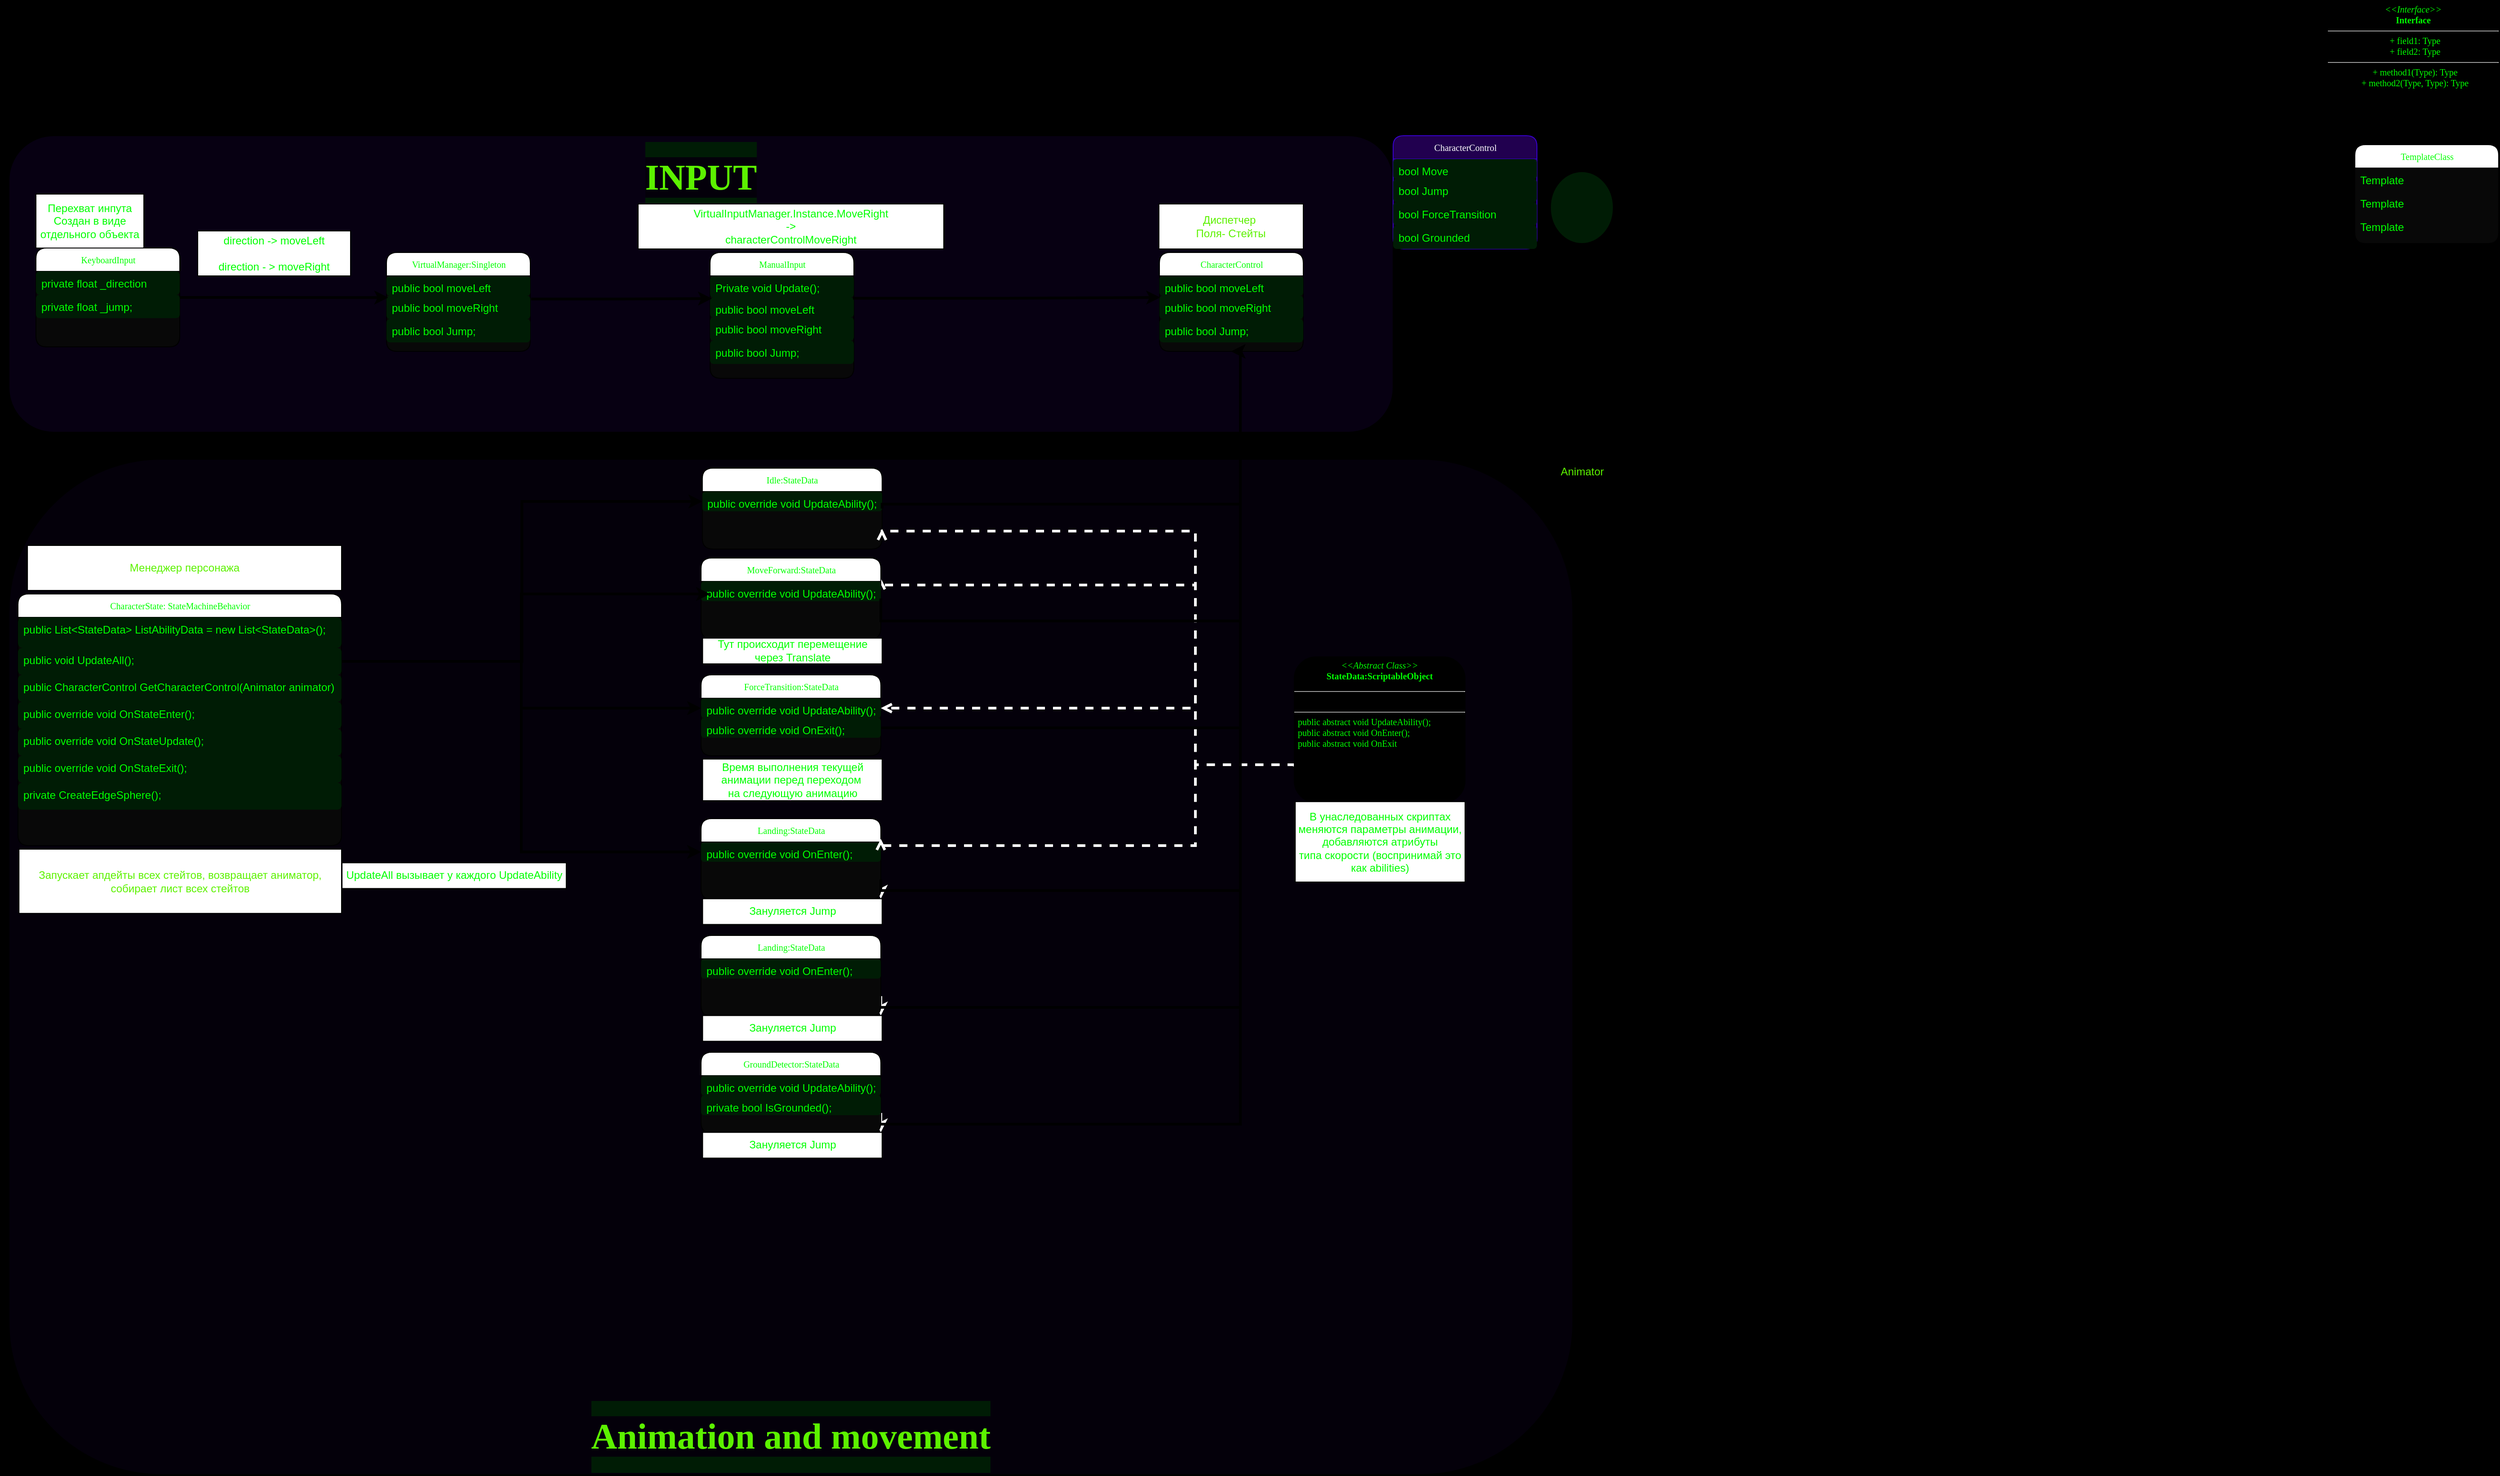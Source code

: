 <mxfile version="20.2.2" type="device"><diagram name="Page-1" id="c4acf3e9-155e-7222-9cf6-157b1a14988f"><mxGraphModel dx="3618" dy="2142" grid="1" gridSize="10" guides="1" tooltips="1" connect="1" arrows="1" fold="1" page="1" pageScale="1" pageWidth="850" pageHeight="1100" background="#000000" math="0" shadow="0"><root><mxCell id="0"/><mxCell id="1" parent="0"/><mxCell id="09_VdemQneTYAyA8ihGy-153" value="&lt;h4&gt;&lt;font color=&quot;#5cf200&quot; face=&quot;Lucida Console&quot; style=&quot;font-size: 40px; background-color: rgb(4, 0, 10);&quot;&gt;Animation and movement&lt;/font&gt;&lt;/h4&gt;" style="rounded=1;whiteSpace=wrap;html=1;labelBackgroundColor=#001C05;fontColor=#ffffff;fillColor=#04000A;shadow=0;sketch=0;strokeColor=default;fillStyle=auto;glass=0;backgroundOutline=0;align=center;verticalAlign=bottom;" vertex="1" parent="1"><mxGeometry x="-850" y="-490" width="1740" height="1130" as="geometry"/></mxCell><mxCell id="09_VdemQneTYAyA8ihGy-149" value="&lt;h4&gt;&lt;font color=&quot;#5cf200&quot; face=&quot;Lucida Console&quot; style=&quot;font-size: 40px; background-color: rgb(4, 0, 10);&quot;&gt;INPUT&lt;/font&gt;&lt;/h4&gt;" style="rounded=1;whiteSpace=wrap;html=1;labelBackgroundColor=#001C05;fontColor=#ffffff;fillColor=#070012;shadow=0;sketch=0;strokeColor=default;fillStyle=auto;glass=0;backgroundOutline=0;align=center;verticalAlign=top;" vertex="1" parent="1"><mxGeometry x="-850" y="-850" width="1540" height="330" as="geometry"/></mxCell><mxCell id="jEcRnDok3U6eL7B7LctR-2" value="TemplateClass" style="swimlane;html=1;fontStyle=0;childLayout=stackLayout;horizontal=1;startSize=26;horizontalStack=0;resizeParent=1;resizeLast=0;collapsible=1;marginBottom=0;swimlaneFillColor=#080808;rounded=1;shadow=0;comic=0;labelBackgroundColor=none;strokeWidth=1;fontFamily=Verdana;fontSize=10;align=center;fontColor=#00FF00;labelBorderColor=none;fillStyle=auto;" parent="1" vertex="1"><mxGeometry x="1760" y="-840" width="160" height="110" as="geometry"/></mxCell><mxCell id="jEcRnDok3U6eL7B7LctR-3" value="Template" style="text;html=1;strokeColor=none;fillColor=none;align=left;verticalAlign=top;spacingLeft=4;spacingRight=4;whiteSpace=wrap;overflow=hidden;rotatable=0;points=[[0,0.5],[1,0.5]];portConstraint=eastwest;fontColor=#00FF00;rounded=1;" parent="jEcRnDok3U6eL7B7LctR-2" vertex="1"><mxGeometry y="26" width="160" height="26" as="geometry"/></mxCell><mxCell id="jEcRnDok3U6eL7B7LctR-4" value="Template" style="text;html=1;strokeColor=none;fillColor=none;align=left;verticalAlign=top;spacingLeft=4;spacingRight=4;whiteSpace=wrap;overflow=hidden;rotatable=0;points=[[0,0.5],[1,0.5]];portConstraint=eastwest;fontColor=#00FF00;rounded=1;" parent="jEcRnDok3U6eL7B7LctR-2" vertex="1"><mxGeometry y="52" width="160" height="26" as="geometry"/></mxCell><mxCell id="jEcRnDok3U6eL7B7LctR-5" value="Template" style="text;html=1;strokeColor=none;fillColor=none;align=left;verticalAlign=top;spacingLeft=4;spacingRight=4;whiteSpace=wrap;overflow=hidden;rotatable=0;points=[[0,0.5],[1,0.5]];portConstraint=eastwest;fontColor=#00FF00;rounded=1;" parent="jEcRnDok3U6eL7B7LctR-2" vertex="1"><mxGeometry y="78" width="160" height="26" as="geometry"/></mxCell><mxCell id="jEcRnDok3U6eL7B7LctR-6" value="VirtualManager:Singleton" style="swimlane;html=1;fontStyle=0;childLayout=stackLayout;horizontal=1;startSize=26;horizontalStack=0;resizeParent=1;resizeLast=0;collapsible=1;marginBottom=0;swimlaneFillColor=#080808;rounded=1;shadow=0;comic=0;labelBackgroundColor=none;strokeWidth=1;fontFamily=Verdana;fontSize=10;align=center;fontColor=#00FF00;labelBorderColor=none;fillStyle=auto;sketch=0;" parent="1" vertex="1"><mxGeometry x="-430" y="-720" width="160" height="110" as="geometry"/></mxCell><mxCell id="jEcRnDok3U6eL7B7LctR-8" value="public bool moveLeft" style="text;html=1;strokeColor=none;fillColor=#001C05;align=left;verticalAlign=top;spacingLeft=4;spacingRight=4;whiteSpace=wrap;overflow=hidden;rotatable=0;points=[[0,0.5],[1,0.5]];portConstraint=eastwest;fontColor=#00FF00;rounded=1;sketch=0;" parent="jEcRnDok3U6eL7B7LctR-6" vertex="1"><mxGeometry y="26" width="160" height="22" as="geometry"/></mxCell><mxCell id="jEcRnDok3U6eL7B7LctR-9" value="public bool moveRight" style="text;html=1;strokeColor=none;fillColor=#001C05;align=left;verticalAlign=top;spacingLeft=4;spacingRight=4;whiteSpace=wrap;overflow=hidden;rotatable=0;points=[[0,0.5],[1,0.5]];portConstraint=eastwest;fontColor=#00FF00;rounded=1;sketch=0;" parent="jEcRnDok3U6eL7B7LctR-6" vertex="1"><mxGeometry y="48" width="160" height="26" as="geometry"/></mxCell><mxCell id="09_VdemQneTYAyA8ihGy-107" value="public bool Jump;" style="text;html=1;strokeColor=none;fillColor=#001C05;align=left;verticalAlign=top;spacingLeft=4;spacingRight=4;whiteSpace=wrap;overflow=hidden;rotatable=0;points=[[0,0.5],[1,0.5]];portConstraint=eastwest;fontColor=#00FF00;rounded=1;sketch=0;" vertex="1" parent="jEcRnDok3U6eL7B7LctR-6"><mxGeometry y="74" width="160" height="26" as="geometry"/></mxCell><mxCell id="09_VdemQneTYAyA8ihGy-1" value="&lt;p style=&quot;margin:0px;margin-top:4px;text-align:center;&quot;&gt;&lt;i&gt;&amp;lt;&amp;lt;Interface&amp;gt;&amp;gt;&lt;/i&gt;&lt;br/&gt;&lt;b&gt;Interface&lt;/b&gt;&lt;/p&gt;&lt;hr size=&quot;1&quot;/&gt;&lt;p style=&quot;margin:0px;margin-left:4px;&quot;&gt;+ field1: Type&lt;br/&gt;+ field2: Type&lt;/p&gt;&lt;hr size=&quot;1&quot;/&gt;&lt;p style=&quot;margin:0px;margin-left:4px;&quot;&gt;+ method1(Type): Type&lt;br/&gt;+ method2(Type, Type): Type&lt;/p&gt;" style="verticalAlign=middle;align=center;overflow=fill;fontSize=10;fontFamily=Verdana;html=1;rounded=1;shadow=0;comic=0;labelBackgroundColor=none;strokeWidth=1;fillColor=#000000;strokeColor=default;fontColor=#00FF00;fontStyle=0;startSize=26;swimlaneFillColor=#080808;labelBorderColor=none;fillStyle=auto;" vertex="1" parent="1"><mxGeometry x="1730" y="-1000" width="190" height="140" as="geometry"/></mxCell><mxCell id="09_VdemQneTYAyA8ihGy-3" value="" style="group;sketch=0;" vertex="1" connectable="0" parent="1"><mxGeometry x="-820" y="-785" width="160" height="170" as="geometry"/></mxCell><mxCell id="17acba5748e5396b-20" value="KeyboardInput" style="swimlane;html=1;fontStyle=0;childLayout=stackLayout;horizontal=1;startSize=26;horizontalStack=0;resizeParent=1;resizeLast=0;collapsible=1;marginBottom=0;swimlaneFillColor=#080808;rounded=1;shadow=0;comic=0;labelBackgroundColor=none;strokeWidth=1;fontFamily=Verdana;fontSize=10;align=center;fontColor=#00FF00;labelBorderColor=none;fillStyle=auto;sketch=0;" parent="09_VdemQneTYAyA8ihGy-3" vertex="1"><mxGeometry y="60" width="160" height="110" as="geometry"/></mxCell><mxCell id="17acba5748e5396b-21" value="private float _direction" style="text;html=1;strokeColor=none;fillColor=#001C05;align=left;verticalAlign=top;spacingLeft=4;spacingRight=4;whiteSpace=wrap;overflow=hidden;rotatable=0;points=[[0,0.5],[1,0.5]];portConstraint=eastwest;fontColor=#00FF00;rounded=1;sketch=0;" parent="17acba5748e5396b-20" vertex="1"><mxGeometry y="26" width="160" height="26" as="geometry"/></mxCell><mxCell id="09_VdemQneTYAyA8ihGy-106" value="private float _jump;" style="text;html=1;strokeColor=none;fillColor=#001C05;align=left;verticalAlign=top;spacingLeft=4;spacingRight=4;whiteSpace=wrap;overflow=hidden;rotatable=0;points=[[0,0.5],[1,0.5]];portConstraint=eastwest;fontColor=#00FF00;rounded=1;sketch=0;" vertex="1" parent="17acba5748e5396b-20"><mxGeometry y="52" width="160" height="26" as="geometry"/></mxCell><mxCell id="09_VdemQneTYAyA8ihGy-2" value="&lt;font color=&quot;#00ff00&quot;&gt;Перехват инпута&lt;br&gt;Создан в виде отдельного объекта&lt;br&gt;&lt;/font&gt;" style="rounded=0;whiteSpace=wrap;html=1;sketch=0;" vertex="1" parent="09_VdemQneTYAyA8ihGy-3"><mxGeometry width="120" height="60" as="geometry"/></mxCell><mxCell id="09_VdemQneTYAyA8ihGy-9" value="" style="group;sketch=0;" vertex="1" connectable="0" parent="1"><mxGeometry x="-650" y="-760" width="180" height="70" as="geometry"/></mxCell><mxCell id="09_VdemQneTYAyA8ihGy-11" value="&lt;span style=&quot;color: rgb(0, 255, 0);&quot;&gt;direction -&amp;gt; moveLeft&lt;/span&gt;&lt;br style=&quot;color: rgb(0, 255, 0);&quot;&gt;&lt;br style=&quot;color: rgb(0, 255, 0);&quot;&gt;&lt;span style=&quot;color: rgb(0, 255, 0);&quot;&gt;direction - &amp;gt; moveRight&lt;/span&gt;&lt;font color=&quot;#00ff00&quot;&gt;&lt;br&gt;&lt;/font&gt;" style="rounded=0;whiteSpace=wrap;html=1;sketch=0;" vertex="1" parent="09_VdemQneTYAyA8ihGy-9"><mxGeometry x="10" y="16" width="170" height="50" as="geometry"/></mxCell><mxCell id="09_VdemQneTYAyA8ihGy-16" value="" style="group;sketch=0;" vertex="1" connectable="0" parent="1"><mxGeometry x="-170" y="-790" width="360" height="210" as="geometry"/></mxCell><mxCell id="09_VdemQneTYAyA8ihGy-4" value="ManualInput" style="swimlane;html=1;fontStyle=0;childLayout=stackLayout;horizontal=1;startSize=26;horizontalStack=0;resizeParent=1;resizeLast=0;collapsible=1;marginBottom=0;swimlaneFillColor=#080808;rounded=1;shadow=0;comic=0;labelBackgroundColor=none;strokeWidth=1;fontFamily=Verdana;fontSize=10;align=center;fontColor=#00FF00;labelBorderColor=none;fillStyle=auto;sketch=0;" vertex="1" parent="09_VdemQneTYAyA8ihGy-16"><mxGeometry x="100" y="70" width="160" height="140" as="geometry"/></mxCell><mxCell id="09_VdemQneTYAyA8ihGy-5" value="Private void Update();" style="text;html=1;strokeColor=none;fillColor=#001C05;align=left;verticalAlign=top;spacingLeft=4;spacingRight=4;whiteSpace=wrap;overflow=hidden;rotatable=0;points=[[0,0.5],[1,0.5]];portConstraint=eastwest;fontColor=#00FF00;rounded=1;sketch=0;" vertex="1" parent="09_VdemQneTYAyA8ihGy-4"><mxGeometry y="26" width="160" height="24" as="geometry"/></mxCell><mxCell id="09_VdemQneTYAyA8ihGy-115" value="public bool moveLeft" style="text;html=1;strokeColor=none;fillColor=#001C05;align=left;verticalAlign=top;spacingLeft=4;spacingRight=4;whiteSpace=wrap;overflow=hidden;rotatable=0;points=[[0,0.5],[1,0.5]];portConstraint=eastwest;fontColor=#00FF00;rounded=1;sketch=0;" vertex="1" parent="09_VdemQneTYAyA8ihGy-4"><mxGeometry y="50" width="160" height="22" as="geometry"/></mxCell><mxCell id="09_VdemQneTYAyA8ihGy-116" value="public bool moveRight" style="text;html=1;strokeColor=none;fillColor=#001C05;align=left;verticalAlign=top;spacingLeft=4;spacingRight=4;whiteSpace=wrap;overflow=hidden;rotatable=0;points=[[0,0.5],[1,0.5]];portConstraint=eastwest;fontColor=#00FF00;rounded=1;sketch=0;" vertex="1" parent="09_VdemQneTYAyA8ihGy-4"><mxGeometry y="72" width="160" height="26" as="geometry"/></mxCell><mxCell id="09_VdemQneTYAyA8ihGy-117" value="public bool Jump;" style="text;html=1;strokeColor=none;fillColor=#001C05;align=left;verticalAlign=top;spacingLeft=4;spacingRight=4;whiteSpace=wrap;overflow=hidden;rotatable=0;points=[[0,0.5],[1,0.5]];portConstraint=eastwest;fontColor=#00FF00;rounded=1;sketch=0;" vertex="1" parent="09_VdemQneTYAyA8ihGy-4"><mxGeometry y="98" width="160" height="26" as="geometry"/></mxCell><mxCell id="09_VdemQneTYAyA8ihGy-13" value="" style="group;sketch=0;" vertex="1" connectable="0" parent="09_VdemQneTYAyA8ihGy-16"><mxGeometry width="360" height="70" as="geometry"/></mxCell><mxCell id="09_VdemQneTYAyA8ihGy-15" value="&lt;font color=&quot;#00ff00&quot;&gt;VirtualInputManager.Instance.MoveRight &lt;br&gt;-&amp;gt;&lt;br&gt;characterControlMoveRight&lt;br&gt;&lt;/font&gt;" style="rounded=0;whiteSpace=wrap;html=1;sketch=0;" vertex="1" parent="09_VdemQneTYAyA8ihGy-13"><mxGeometry x="20" y="16" width="340" height="50" as="geometry"/></mxCell><mxCell id="09_VdemQneTYAyA8ihGy-40" value="" style="group" vertex="1" connectable="0" parent="1"><mxGeometry x="-850" y="-410" width="730" height="450" as="geometry"/></mxCell><mxCell id="09_VdemQneTYAyA8ihGy-102" value="" style="group" vertex="1" connectable="0" parent="09_VdemQneTYAyA8ihGy-40"><mxGeometry x="-10" width="380" height="450" as="geometry"/></mxCell><mxCell id="09_VdemQneTYAyA8ihGy-38" value="" style="group" vertex="1" connectable="0" parent="09_VdemQneTYAyA8ihGy-102"><mxGeometry x="10" width="370" height="70" as="geometry"/></mxCell><mxCell id="09_VdemQneTYAyA8ihGy-39" value="&lt;font color=&quot;#5cf200&quot;&gt;Менеджер персонажа&lt;/font&gt;" style="rounded=0;whiteSpace=wrap;html=1;" vertex="1" parent="09_VdemQneTYAyA8ihGy-38"><mxGeometry x="20.556" y="16" width="349.444" height="50" as="geometry"/></mxCell><mxCell id="09_VdemQneTYAyA8ihGy-101" value="" style="group" vertex="1" connectable="0" parent="09_VdemQneTYAyA8ihGy-102"><mxGeometry y="70" width="380" height="380" as="geometry"/></mxCell><mxCell id="09_VdemQneTYAyA8ihGy-28" value="CharacterState: StateMachineBehavior" style="swimlane;html=1;fontStyle=0;childLayout=stackLayout;horizontal=1;startSize=26;horizontalStack=0;resizeParent=1;resizeLast=0;collapsible=1;marginBottom=0;swimlaneFillColor=#080808;rounded=1;shadow=0;comic=0;labelBackgroundColor=none;strokeWidth=1;fontFamily=Verdana;fontSize=10;align=center;fontColor=#00FF00;labelBorderColor=none;fillStyle=auto;" vertex="1" parent="09_VdemQneTYAyA8ihGy-101"><mxGeometry x="20" width="360" height="280" as="geometry"/></mxCell><mxCell id="09_VdemQneTYAyA8ihGy-29" value="public List&amp;lt;StateData&amp;gt; ListAbilityData = new List&amp;lt;StateData&amp;gt;();&amp;nbsp; &amp;nbsp;&amp;nbsp;" style="text;html=1;strokeColor=none;fillColor=#001C05;align=left;verticalAlign=top;spacingLeft=4;spacingRight=4;whiteSpace=wrap;overflow=hidden;rotatable=0;points=[[0,0.5],[1,0.5]];portConstraint=eastwest;fontColor=#00FF00;rounded=1;" vertex="1" parent="09_VdemQneTYAyA8ihGy-28"><mxGeometry y="26" width="360" height="34" as="geometry"/></mxCell><mxCell id="09_VdemQneTYAyA8ihGy-30" value="public void UpdateAll();" style="text;html=1;strokeColor=none;fillColor=#001C05;align=left;verticalAlign=top;spacingLeft=4;spacingRight=4;whiteSpace=wrap;overflow=hidden;rotatable=0;points=[[0,0.5],[1,0.5]];portConstraint=eastwest;fontColor=#00FF00;rounded=1;" vertex="1" parent="09_VdemQneTYAyA8ihGy-28"><mxGeometry y="60" width="360" height="30" as="geometry"/></mxCell><mxCell id="09_VdemQneTYAyA8ihGy-37" value="public CharacterControl GetCharacterControl(Animator animator)" style="text;html=1;strokeColor=none;fillColor=#001C05;align=left;verticalAlign=top;spacingLeft=4;spacingRight=4;whiteSpace=wrap;overflow=hidden;rotatable=0;points=[[0,0.5],[1,0.5]];portConstraint=eastwest;fontColor=#00FF00;rounded=1;" vertex="1" parent="09_VdemQneTYAyA8ihGy-28"><mxGeometry y="90" width="360" height="30" as="geometry"/></mxCell><mxCell id="09_VdemQneTYAyA8ihGy-84" value="public override void OnStateEnter();" style="text;html=1;strokeColor=none;fillColor=#001C05;align=left;verticalAlign=top;spacingLeft=4;spacingRight=4;whiteSpace=wrap;overflow=hidden;rotatable=0;points=[[0,0.5],[1,0.5]];portConstraint=eastwest;fontColor=#00FF00;rounded=1;" vertex="1" parent="09_VdemQneTYAyA8ihGy-28"><mxGeometry y="120" width="360" height="30" as="geometry"/></mxCell><mxCell id="09_VdemQneTYAyA8ihGy-36" value="public override void OnStateUpdate();" style="text;html=1;strokeColor=none;fillColor=#001C05;align=left;verticalAlign=top;spacingLeft=4;spacingRight=4;whiteSpace=wrap;overflow=hidden;rotatable=0;points=[[0,0.5],[1,0.5]];portConstraint=eastwest;fontColor=#00FF00;rounded=1;" vertex="1" parent="09_VdemQneTYAyA8ihGy-28"><mxGeometry y="150" width="360" height="30" as="geometry"/></mxCell><mxCell id="09_VdemQneTYAyA8ihGy-85" value="public override void OnStateExit();" style="text;html=1;strokeColor=none;fillColor=#001C05;align=left;verticalAlign=top;spacingLeft=4;spacingRight=4;whiteSpace=wrap;overflow=hidden;rotatable=0;points=[[0,0.5],[1,0.5]];portConstraint=eastwest;fontColor=#00FF00;rounded=1;" vertex="1" parent="09_VdemQneTYAyA8ihGy-28"><mxGeometry y="180" width="360" height="30" as="geometry"/></mxCell><mxCell id="09_VdemQneTYAyA8ihGy-175" value="private CreateEdgeSphere();" style="text;html=1;strokeColor=none;fillColor=#001C05;align=left;verticalAlign=top;spacingLeft=4;spacingRight=4;whiteSpace=wrap;overflow=hidden;rotatable=0;points=[[0,0.5],[1,0.5]];portConstraint=eastwest;fontColor=#00FF00;rounded=1;" vertex="1" parent="09_VdemQneTYAyA8ihGy-28"><mxGeometry y="210" width="360" height="30" as="geometry"/></mxCell><mxCell id="09_VdemQneTYAyA8ihGy-98" value="" style="group" vertex="1" connectable="0" parent="09_VdemQneTYAyA8ihGy-101"><mxGeometry y="261.11" width="380" height="100" as="geometry"/></mxCell><mxCell id="09_VdemQneTYAyA8ihGy-99" value="&lt;font color=&quot;#5cf200&quot;&gt;Запускает апдейты всех стейтов, возвращает аниматор,&lt;br&gt;собирает лист всех стейтов&lt;/font&gt;" style="rounded=0;whiteSpace=wrap;html=1;" vertex="1" parent="09_VdemQneTYAyA8ihGy-98"><mxGeometry x="21.111" y="22.857" width="358.889" height="71.429" as="geometry"/></mxCell><mxCell id="09_VdemQneTYAyA8ihGy-69" value="" style="group" vertex="1" connectable="0" parent="09_VdemQneTYAyA8ihGy-40"><mxGeometry x="350" y="360" width="370" height="40" as="geometry"/></mxCell><mxCell id="09_VdemQneTYAyA8ihGy-70" value="&lt;font color=&quot;#00ff00&quot;&gt;UpdateAll вызывает у каждого UpdateAbility&lt;br&gt;&lt;/font&gt;" style="rounded=0;whiteSpace=wrap;html=1;" vertex="1" parent="09_VdemQneTYAyA8ihGy-69"><mxGeometry x="20.56" y="9.143" width="249.44" height="28.571" as="geometry"/></mxCell><mxCell id="09_VdemQneTYAyA8ihGy-41" value="Idle:StateData" style="swimlane;html=1;fontStyle=0;childLayout=stackLayout;horizontal=1;startSize=26;horizontalStack=0;resizeParent=1;resizeLast=0;collapsible=1;marginBottom=0;swimlaneFillColor=#080808;rounded=1;shadow=0;comic=0;labelBackgroundColor=none;strokeWidth=1;fontFamily=Verdana;fontSize=10;align=center;fontColor=#00FF00;labelBorderColor=none;fillStyle=auto;" vertex="1" parent="1"><mxGeometry x="-78.57" y="-480" width="200" height="90" as="geometry"/></mxCell><mxCell id="09_VdemQneTYAyA8ihGy-42" value="public override void UpdateAbility();" style="text;html=1;strokeColor=none;fillColor=#001C05;align=left;verticalAlign=top;spacingLeft=4;spacingRight=4;whiteSpace=wrap;overflow=hidden;rotatable=0;points=[[0,0.5],[1,0.5]];portConstraint=eastwest;fontColor=#00FF00;rounded=1;" vertex="1" parent="09_VdemQneTYAyA8ihGy-41"><mxGeometry y="26" width="200" height="22" as="geometry"/></mxCell><mxCell id="09_VdemQneTYAyA8ihGy-49" value="" style="endArrow=classic;html=1;rounded=0;fontColor=#00FF00;entryX=0.005;entryY=1.091;entryDx=0;entryDy=0;strokeWidth=3;exitX=0.994;exitY=0.041;exitDx=0;exitDy=0;exitPerimeter=0;edgeStyle=orthogonalEdgeStyle;entryPerimeter=0;sketch=0;" edge="1" parent="1" source="09_VdemQneTYAyA8ihGy-115" target="09_VdemQneTYAyA8ihGy-21"><mxGeometry width="50" height="50" relative="1" as="geometry"><mxPoint x="20" y="-650" as="sourcePoint"/><mxPoint x="440" y="-440" as="targetPoint"/><Array as="points"><mxPoint x="260" y="-669"/></Array></mxGeometry></mxCell><mxCell id="09_VdemQneTYAyA8ihGy-50" value="" style="endArrow=classic;html=1;rounded=0;fontColor=#00FF00;exitX=1.006;exitY=0.142;exitDx=0;exitDy=0;exitPerimeter=0;strokeWidth=3;edgeStyle=orthogonalEdgeStyle;entryX=0.013;entryY=0.055;entryDx=0;entryDy=0;entryPerimeter=0;sketch=0;" edge="1" parent="1" source="jEcRnDok3U6eL7B7LctR-9" target="09_VdemQneTYAyA8ihGy-115"><mxGeometry width="50" height="50" relative="1" as="geometry"><mxPoint x="-240" y="-570" as="sourcePoint"/><mxPoint x="-200" y="-620" as="targetPoint"/></mxGeometry></mxCell><mxCell id="09_VdemQneTYAyA8ihGy-52" style="rounded=0;html=1;dashed=1;labelBackgroundColor=none;startFill=0;endArrow=open;endFill=0;fontFamily=Verdana;fontSize=10;strokeColor=#FFFFFF;fontColor=#FFFFFF;entryX=1;entryY=0.75;entryDx=0;entryDy=0;exitX=0;exitY=0.75;exitDx=0;exitDy=0;edgeStyle=orthogonalEdgeStyle;fillColor=#60a917;strokeWidth=3;" edge="1" parent="1" source="09_VdemQneTYAyA8ihGy-27" target="09_VdemQneTYAyA8ihGy-41"><mxGeometry relative="1" as="geometry"><mxPoint x="-150" y="-648.0" as="sourcePoint"/><mxPoint x="120" y="-650" as="targetPoint"/><Array as="points"><mxPoint x="580" y="-150"/><mxPoint x="470" y="-150"/><mxPoint x="470" y="-410"/><mxPoint x="121" y="-410"/></Array></mxGeometry></mxCell><mxCell id="09_VdemQneTYAyA8ihGy-53" style="rounded=0;html=1;dashed=1;labelBackgroundColor=none;startFill=0;endArrow=open;endFill=0;fontFamily=Verdana;fontSize=10;strokeColor=#FFFFFF;fontColor=#FFFFFF;edgeStyle=orthogonalEdgeStyle;exitX=0;exitY=0.75;exitDx=0;exitDy=0;fillColor=#60a917;strokeWidth=3;entryX=1;entryY=0.25;entryDx=0;entryDy=0;" edge="1" parent="1" source="09_VdemQneTYAyA8ihGy-27" target="09_VdemQneTYAyA8ihGy-47"><mxGeometry relative="1" as="geometry"><mxPoint x="220" y="-840" as="sourcePoint"/><mxPoint x="-630" y="-460" as="targetPoint"/><Array as="points"><mxPoint x="580" y="-150"/><mxPoint x="470" y="-150"/><mxPoint x="470" y="-350"/><mxPoint x="120" y="-350"/></Array></mxGeometry></mxCell><mxCell id="09_VdemQneTYAyA8ihGy-54" value="" style="endArrow=classic;html=1;rounded=0;fontColor=#00FF00;exitX=1;exitY=0.5;exitDx=0;exitDy=0;strokeWidth=3;edgeStyle=orthogonalEdgeStyle;entryX=0.012;entryY=0.083;entryDx=0;entryDy=0;entryPerimeter=0;sketch=0;" edge="1" parent="1" source="17acba5748e5396b-20" target="jEcRnDok3U6eL7B7LctR-9"><mxGeometry width="50" height="50" relative="1" as="geometry"><mxPoint x="-700" y="-660" as="sourcePoint"/><mxPoint x="-510" y="-640" as="targetPoint"/></mxGeometry></mxCell><mxCell id="09_VdemQneTYAyA8ihGy-57" value="" style="group" vertex="1" connectable="0" parent="1"><mxGeometry x="-90" y="-380" width="211.43" height="120" as="geometry"/></mxCell><mxCell id="09_VdemQneTYAyA8ihGy-47" value="MoveForward:StateData" style="swimlane;html=1;fontStyle=0;childLayout=stackLayout;horizontal=1;startSize=26;horizontalStack=0;resizeParent=1;resizeLast=0;collapsible=1;marginBottom=0;swimlaneFillColor=#080808;rounded=1;shadow=0;comic=0;labelBackgroundColor=none;strokeWidth=1;fontFamily=Verdana;fontSize=10;align=center;fontColor=#00FF00;labelBorderColor=none;fillStyle=auto;" vertex="1" parent="09_VdemQneTYAyA8ihGy-57"><mxGeometry x="10" width="200" height="90" as="geometry"/></mxCell><mxCell id="09_VdemQneTYAyA8ihGy-48" value="public override void UpdateAbility();" style="text;html=1;strokeColor=none;fillColor=#001C05;align=left;verticalAlign=top;spacingLeft=4;spacingRight=4;whiteSpace=wrap;overflow=hidden;rotatable=0;points=[[0,0.5],[1,0.5]];portConstraint=eastwest;fontColor=#00FF00;rounded=1;" vertex="1" parent="09_VdemQneTYAyA8ihGy-47"><mxGeometry y="26" width="200" height="22" as="geometry"/></mxCell><mxCell id="09_VdemQneTYAyA8ihGy-55" value="" style="group" vertex="1" connectable="0" parent="09_VdemQneTYAyA8ihGy-57"><mxGeometry y="80" width="211.43" height="40" as="geometry"/></mxCell><mxCell id="09_VdemQneTYAyA8ihGy-56" value="&lt;font color=&quot;#00ff00&quot;&gt;Тут происходит перемещение через Translate&lt;br&gt;&lt;/font&gt;" style="rounded=0;whiteSpace=wrap;html=1;" vertex="1" parent="09_VdemQneTYAyA8ihGy-55"><mxGeometry x="11.746" y="9.143" width="199.684" height="28.571" as="geometry"/></mxCell><mxCell id="09_VdemQneTYAyA8ihGy-58" value="" style="endArrow=classic;html=1;rounded=0;fontColor=#00FF00;exitX=1;exitY=0.5;exitDx=0;exitDy=0;strokeWidth=3;edgeStyle=orthogonalEdgeStyle;" edge="1" parent="1" source="09_VdemQneTYAyA8ihGy-30" target="09_VdemQneTYAyA8ihGy-42"><mxGeometry width="50" height="50" relative="1" as="geometry"><mxPoint x="280" y="-530" as="sourcePoint"/><mxPoint x="420.96" y="-529.38" as="targetPoint"/></mxGeometry></mxCell><mxCell id="09_VdemQneTYAyA8ihGy-59" value="" style="endArrow=classic;html=1;rounded=0;fontColor=#00FF00;exitX=1;exitY=0.5;exitDx=0;exitDy=0;strokeWidth=3;edgeStyle=orthogonalEdgeStyle;" edge="1" parent="1" source="09_VdemQneTYAyA8ihGy-30"><mxGeometry width="50" height="50" relative="1" as="geometry"><mxPoint x="250" y="-517" as="sourcePoint"/><mxPoint x="-70" y="-340" as="targetPoint"/><Array as="points"><mxPoint x="-280" y="-265"/><mxPoint x="-280" y="-340"/></Array></mxGeometry></mxCell><mxCell id="09_VdemQneTYAyA8ihGy-73" value="" style="endArrow=classic;html=1;rounded=0;fontColor=#00FF00;edgeStyle=orthogonalEdgeStyle;strokeWidth=3;exitX=1;exitY=0.5;exitDx=0;exitDy=0;entryX=0.5;entryY=1;entryDx=0;entryDy=0;" edge="1" parent="1" source="09_VdemQneTYAyA8ihGy-47" target="09_VdemQneTYAyA8ihGy-20"><mxGeometry width="50" height="50" relative="1" as="geometry"><mxPoint x="120" y="-310" as="sourcePoint"/><mxPoint x="700" y="-590" as="targetPoint"/><Array as="points"><mxPoint x="120" y="-310"/><mxPoint x="520" y="-310"/><mxPoint x="520" y="-610"/></Array></mxGeometry></mxCell><mxCell id="09_VdemQneTYAyA8ihGy-76" value="" style="group" vertex="1" connectable="0" parent="1"><mxGeometry x="-90" y="-250" width="211.43" height="140" as="geometry"/></mxCell><mxCell id="09_VdemQneTYAyA8ihGy-77" value="ForceTransition:StateData" style="swimlane;html=1;fontStyle=0;childLayout=stackLayout;horizontal=1;startSize=26;horizontalStack=0;resizeParent=1;resizeLast=0;collapsible=1;marginBottom=0;swimlaneFillColor=#080808;rounded=1;shadow=0;comic=0;labelBackgroundColor=none;strokeWidth=1;fontFamily=Verdana;fontSize=10;align=center;fontColor=#00FF00;labelBorderColor=none;fillStyle=auto;" vertex="1" parent="09_VdemQneTYAyA8ihGy-76"><mxGeometry x="10" width="200" height="90" as="geometry"/></mxCell><mxCell id="09_VdemQneTYAyA8ihGy-78" value="public override void UpdateAbility();" style="text;html=1;strokeColor=none;fillColor=#001C05;align=left;verticalAlign=top;spacingLeft=4;spacingRight=4;whiteSpace=wrap;overflow=hidden;rotatable=0;points=[[0,0.5],[1,0.5]];portConstraint=eastwest;fontColor=#00FF00;rounded=1;" vertex="1" parent="09_VdemQneTYAyA8ihGy-77"><mxGeometry y="26" width="200" height="22" as="geometry"/></mxCell><mxCell id="09_VdemQneTYAyA8ihGy-82" value="public override void OnExit();" style="text;html=1;strokeColor=none;fillColor=#001C05;align=left;verticalAlign=top;spacingLeft=4;spacingRight=4;whiteSpace=wrap;overflow=hidden;rotatable=0;points=[[0,0.5],[1,0.5]];portConstraint=eastwest;fontColor=#00FF00;rounded=1;" vertex="1" parent="09_VdemQneTYAyA8ihGy-77"><mxGeometry y="48" width="200" height="22" as="geometry"/></mxCell><mxCell id="09_VdemQneTYAyA8ihGy-79" value="" style="group" vertex="1" connectable="0" parent="09_VdemQneTYAyA8ihGy-76"><mxGeometry y="80" width="211.43" height="60" as="geometry"/></mxCell><mxCell id="09_VdemQneTYAyA8ihGy-80" value="&lt;font color=&quot;#00ff00&quot;&gt;Время выполнения текущей анимации перед переходом&amp;nbsp;&lt;br&gt;на следующую анимацию&lt;br&gt;&lt;/font&gt;" style="rounded=0;whiteSpace=wrap;html=1;" vertex="1" parent="09_VdemQneTYAyA8ihGy-79"><mxGeometry x="11.75" y="13.71" width="199.68" height="46.29" as="geometry"/></mxCell><mxCell id="09_VdemQneTYAyA8ihGy-81" style="rounded=0;html=1;dashed=1;labelBackgroundColor=none;startFill=0;endArrow=open;endFill=0;fontFamily=Verdana;fontSize=10;strokeColor=#FFFFFF;fontColor=#FFFFFF;exitX=0;exitY=0.75;exitDx=0;exitDy=0;edgeStyle=orthogonalEdgeStyle;fillColor=#60a917;strokeWidth=3;entryX=1;entryY=0.5;entryDx=0;entryDy=0;" edge="1" parent="1" source="09_VdemQneTYAyA8ihGy-27" target="09_VdemQneTYAyA8ihGy-78"><mxGeometry relative="1" as="geometry"><mxPoint x="649.01" y="-400" as="sourcePoint"/><mxPoint x="330.38" y="-592.5" as="targetPoint"/><Array as="points"><mxPoint x="580" y="-150"/><mxPoint x="470" y="-150"/><mxPoint x="470" y="-213"/></Array></mxGeometry></mxCell><mxCell id="09_VdemQneTYAyA8ihGy-86" value="" style="group" vertex="1" connectable="0" parent="1"><mxGeometry x="-90" y="-90" width="211.43" height="120" as="geometry"/></mxCell><mxCell id="09_VdemQneTYAyA8ihGy-140" style="edgeStyle=elbowEdgeStyle;rounded=0;orthogonalLoop=1;jettySize=auto;html=1;exitX=1;exitY=0.75;exitDx=0;exitDy=0;fontColor=#5CF200;endSize=6;targetPerimeterSpacing=0;strokeColor=#FFFFFF;strokeWidth=3;" edge="1" parent="09_VdemQneTYAyA8ihGy-86" source="09_VdemQneTYAyA8ihGy-87" target="09_VdemQneTYAyA8ihGy-91"><mxGeometry relative="1" as="geometry"/></mxCell><mxCell id="09_VdemQneTYAyA8ihGy-87" value="Landing:StateData" style="swimlane;html=1;fontStyle=0;childLayout=stackLayout;horizontal=1;startSize=26;horizontalStack=0;resizeParent=1;resizeLast=0;collapsible=1;marginBottom=0;swimlaneFillColor=#080808;rounded=1;shadow=0;comic=0;labelBackgroundColor=none;strokeWidth=1;fontFamily=Verdana;fontSize=10;align=center;fontColor=#00FF00;labelBorderColor=none;fillStyle=auto;" vertex="1" parent="09_VdemQneTYAyA8ihGy-86"><mxGeometry x="10" width="200" height="90" as="geometry"/></mxCell><mxCell id="09_VdemQneTYAyA8ihGy-89" value="public override void OnEnter();" style="text;html=1;strokeColor=none;fillColor=#001C05;align=left;verticalAlign=top;spacingLeft=4;spacingRight=4;whiteSpace=wrap;overflow=hidden;rotatable=0;points=[[0,0.5],[1,0.5]];portConstraint=eastwest;fontColor=#00FF00;rounded=1;" vertex="1" parent="09_VdemQneTYAyA8ihGy-87"><mxGeometry y="26" width="200" height="22" as="geometry"/></mxCell><mxCell id="09_VdemQneTYAyA8ihGy-90" value="" style="group" vertex="1" connectable="0" parent="09_VdemQneTYAyA8ihGy-86"><mxGeometry y="80" width="211.43" height="40" as="geometry"/></mxCell><mxCell id="09_VdemQneTYAyA8ihGy-91" value="&lt;font color=&quot;#00ff00&quot;&gt;Зануляется Jump&lt;br&gt;&lt;/font&gt;" style="rounded=0;whiteSpace=wrap;html=1;" vertex="1" parent="09_VdemQneTYAyA8ihGy-90"><mxGeometry x="11.746" y="9.143" width="199.684" height="28.571" as="geometry"/></mxCell><mxCell id="09_VdemQneTYAyA8ihGy-92" style="rounded=0;html=1;dashed=1;labelBackgroundColor=none;startFill=0;endArrow=open;endFill=0;fontFamily=Verdana;fontSize=10;strokeColor=#FFFFFF;fontColor=#FFFFFF;edgeStyle=orthogonalEdgeStyle;fillColor=#60a917;strokeWidth=3;entryX=1;entryY=0.25;entryDx=0;entryDy=0;exitX=0;exitY=0.75;exitDx=0;exitDy=0;" edge="1" parent="1" source="09_VdemQneTYAyA8ihGy-27" target="09_VdemQneTYAyA8ihGy-87"><mxGeometry relative="1" as="geometry"><mxPoint x="710" y="-70" as="sourcePoint"/><mxPoint x="130" y="-203" as="targetPoint"/><Array as="points"><mxPoint x="580" y="-150"/><mxPoint x="470" y="-150"/><mxPoint x="470" y="-60"/><mxPoint x="120" y="-60"/></Array></mxGeometry></mxCell><mxCell id="09_VdemQneTYAyA8ihGy-96" value="" style="group" vertex="1" connectable="0" parent="1"><mxGeometry x="570" y="-270" width="200" height="250.526" as="geometry"/></mxCell><mxCell id="09_VdemQneTYAyA8ihGy-97" value="" style="group" vertex="1" connectable="0" parent="09_VdemQneTYAyA8ihGy-96"><mxGeometry width="200" height="250.526" as="geometry"/></mxCell><mxCell id="09_VdemQneTYAyA8ihGy-27" value="&lt;p style=&quot;margin: 4px 0px 0px;&quot;&gt;&lt;/p&gt;&lt;div style=&quot;&quot;&gt;&lt;i style=&quot;background-color: initial;&quot;&gt;&amp;lt;&amp;lt;Abstract Class&amp;gt;&amp;gt;&lt;/i&gt;&lt;/div&gt;&lt;b&gt;&lt;div style=&quot;&quot;&gt;&lt;b style=&quot;background-color: initial;&quot;&gt;StateData:ScriptableObject&lt;/b&gt;&lt;/div&gt;&lt;/b&gt;&lt;p&gt;&lt;/p&gt;&lt;hr style=&quot;text-align: left;&quot; size=&quot;1&quot;&gt;&lt;p style=&quot;text-align: left; margin: 0px 0px 0px 4px;&quot;&gt;&lt;br&gt;&lt;/p&gt;&lt;hr style=&quot;text-align: left;&quot; size=&quot;1&quot;&gt;&lt;p style=&quot;text-align: left; margin: 0px 0px 0px 4px;&quot;&gt;public abstract void UpdateAbility();&lt;/p&gt;&lt;p style=&quot;text-align: left; margin: 0px 0px 0px 4px;&quot;&gt;public abstract void OnEnter();&lt;br&gt;&lt;/p&gt;&lt;p style=&quot;text-align: left; margin: 0px 0px 0px 4px;&quot;&gt;public abstract void OnExit&lt;br&gt;&lt;/p&gt;" style="verticalAlign=middle;align=center;overflow=fill;fontSize=10;fontFamily=Verdana;html=1;rounded=1;shadow=0;comic=0;labelBackgroundColor=none;strokeWidth=1;fillColor=#000000;strokeColor=default;fontColor=#00FF00;fontStyle=0;startSize=26;swimlaneFillColor=#080808;labelBorderColor=none;fillStyle=auto;" vertex="1" parent="09_VdemQneTYAyA8ihGy-97"><mxGeometry x="10" width="190" height="162.105" as="geometry"/></mxCell><mxCell id="09_VdemQneTYAyA8ihGy-93" value="" style="group" vertex="1" connectable="0" parent="09_VdemQneTYAyA8ihGy-97"><mxGeometry y="150.526" width="200" height="100" as="geometry"/></mxCell><mxCell id="09_VdemQneTYAyA8ihGy-94" value="&lt;font color=&quot;#00ff00&quot;&gt;В унаследованных скриптах&lt;br&gt;меняются параметры анимации,&lt;br&gt;добавляются атрибуты&lt;br&gt;типа скорости (воспринимай это как abilities)&lt;br&gt;&lt;/font&gt;" style="rounded=0;whiteSpace=wrap;html=1;" vertex="1" parent="09_VdemQneTYAyA8ihGy-93"><mxGeometry x="11.11" y="10.58" width="188.89" height="89.42" as="geometry"/></mxCell><mxCell id="09_VdemQneTYAyA8ihGy-103" value="" style="endArrow=classic;html=1;rounded=0;fontColor=#00FF00;entryX=0;entryY=0.5;entryDx=0;entryDy=0;exitX=1;exitY=0.5;exitDx=0;exitDy=0;strokeWidth=3;edgeStyle=elbowEdgeStyle;" edge="1" parent="1" source="09_VdemQneTYAyA8ihGy-30" target="09_VdemQneTYAyA8ihGy-78"><mxGeometry width="50" height="50" relative="1" as="geometry"><mxPoint x="-390" y="-385" as="sourcePoint"/><mxPoint x="-71.8" y="-318.832" as="targetPoint"/></mxGeometry></mxCell><mxCell id="09_VdemQneTYAyA8ihGy-105" value="" style="endArrow=classic;html=1;rounded=0;fontColor=#00FF00;exitX=1;exitY=0.5;exitDx=0;exitDy=0;strokeWidth=3;edgeStyle=elbowEdgeStyle;" edge="1" parent="1" source="09_VdemQneTYAyA8ihGy-30" target="09_VdemQneTYAyA8ihGy-89"><mxGeometry width="50" height="50" relative="1" as="geometry"><mxPoint x="-490" y="-280" as="sourcePoint"/><mxPoint x="-170" y="-98" as="targetPoint"/></mxGeometry></mxCell><mxCell id="09_VdemQneTYAyA8ihGy-122" value="" style="group" vertex="1" connectable="0" parent="1"><mxGeometry x="690" y="-850" width="280" height="360" as="geometry"/></mxCell><mxCell id="09_VdemQneTYAyA8ihGy-118" value="Animator" style="shape=umlActor;verticalLabelPosition=bottom;verticalAlign=top;html=1;fontColor=#5CF200;fillColor=#001C05;" vertex="1" parent="09_VdemQneTYAyA8ihGy-122"><mxGeometry x="140" y="40" width="140" height="320" as="geometry"/></mxCell><mxCell id="09_VdemQneTYAyA8ihGy-119" value="CharacterControl" style="swimlane;html=1;fontStyle=0;childLayout=stackLayout;horizontal=1;startSize=26;horizontalStack=0;resizeParent=1;resizeLast=0;collapsible=1;marginBottom=0;swimlaneFillColor=#080808;rounded=1;shadow=0;comic=0;labelBackgroundColor=none;strokeWidth=1;fontFamily=Verdana;fontSize=10;align=center;fontColor=#ffffff;labelBorderColor=none;fillStyle=auto;fillColor=#21004F;strokeColor=#3700CC;" vertex="1" parent="09_VdemQneTYAyA8ihGy-122"><mxGeometry width="160" height="126" as="geometry"/></mxCell><mxCell id="09_VdemQneTYAyA8ihGy-120" value="bool Move" style="text;html=1;strokeColor=none;fillColor=#001C05;align=left;verticalAlign=top;spacingLeft=4;spacingRight=4;whiteSpace=wrap;overflow=hidden;rotatable=0;points=[[0,0.5],[1,0.5]];portConstraint=eastwest;fontColor=#00FF00;rounded=1;" vertex="1" parent="09_VdemQneTYAyA8ihGy-119"><mxGeometry y="26" width="160" height="22" as="geometry"/></mxCell><mxCell id="09_VdemQneTYAyA8ihGy-121" value="bool Jump" style="text;html=1;strokeColor=none;fillColor=#001C05;align=left;verticalAlign=top;spacingLeft=4;spacingRight=4;whiteSpace=wrap;overflow=hidden;rotatable=0;points=[[0,0.5],[1,0.5]];portConstraint=eastwest;fontColor=#00FF00;rounded=1;" vertex="1" parent="09_VdemQneTYAyA8ihGy-119"><mxGeometry y="48" width="160" height="26" as="geometry"/></mxCell><mxCell id="09_VdemQneTYAyA8ihGy-133" value="bool ForceTransition" style="text;html=1;strokeColor=none;fillColor=#001C05;align=left;verticalAlign=top;spacingLeft=4;spacingRight=4;whiteSpace=wrap;overflow=hidden;rotatable=0;points=[[0,0.5],[1,0.5]];portConstraint=eastwest;fontColor=#00FF00;rounded=1;" vertex="1" parent="09_VdemQneTYAyA8ihGy-119"><mxGeometry y="74" width="160" height="26" as="geometry"/></mxCell><mxCell id="09_VdemQneTYAyA8ihGy-162" value="bool Grounded" style="text;html=1;strokeColor=none;fillColor=#001C05;align=left;verticalAlign=top;spacingLeft=4;spacingRight=4;whiteSpace=wrap;overflow=hidden;rotatable=0;points=[[0,0.5],[1,0.5]];portConstraint=eastwest;fontColor=#00FF00;rounded=1;" vertex="1" parent="09_VdemQneTYAyA8ihGy-119"><mxGeometry y="100" width="160" height="26" as="geometry"/></mxCell><mxCell id="09_VdemQneTYAyA8ihGy-132" value="" style="group;sketch=0;" vertex="1" connectable="0" parent="1"><mxGeometry x="420" y="-790" width="170" height="180" as="geometry"/></mxCell><mxCell id="09_VdemQneTYAyA8ihGy-20" value="CharacterControl" style="swimlane;html=1;fontStyle=0;childLayout=stackLayout;horizontal=1;startSize=26;horizontalStack=0;resizeParent=1;resizeLast=0;collapsible=1;marginBottom=0;swimlaneFillColor=#080808;rounded=1;shadow=0;comic=0;labelBackgroundColor=none;strokeWidth=1;fontFamily=Verdana;fontSize=10;align=center;fontColor=#00FF00;labelBorderColor=none;fillStyle=auto;sketch=0;" vertex="1" parent="09_VdemQneTYAyA8ihGy-132"><mxGeometry x="10" y="70" width="160" height="110" as="geometry"/></mxCell><mxCell id="09_VdemQneTYAyA8ihGy-21" value="public bool moveLeft" style="text;html=1;strokeColor=none;fillColor=#001C05;align=left;verticalAlign=top;spacingLeft=4;spacingRight=4;whiteSpace=wrap;overflow=hidden;rotatable=0;points=[[0,0.5],[1,0.5]];portConstraint=eastwest;fontColor=#00FF00;rounded=1;sketch=0;" vertex="1" parent="09_VdemQneTYAyA8ihGy-20"><mxGeometry y="26" width="160" height="22" as="geometry"/></mxCell><mxCell id="09_VdemQneTYAyA8ihGy-22" value="public bool moveRight" style="text;html=1;strokeColor=none;fillColor=#001C05;align=left;verticalAlign=top;spacingLeft=4;spacingRight=4;whiteSpace=wrap;overflow=hidden;rotatable=0;points=[[0,0.5],[1,0.5]];portConstraint=eastwest;fontColor=#00FF00;rounded=1;sketch=0;" vertex="1" parent="09_VdemQneTYAyA8ihGy-20"><mxGeometry y="48" width="160" height="26" as="geometry"/></mxCell><mxCell id="09_VdemQneTYAyA8ihGy-123" value="public bool Jump;" style="text;html=1;strokeColor=none;fillColor=#001C05;align=left;verticalAlign=top;spacingLeft=4;spacingRight=4;whiteSpace=wrap;overflow=hidden;rotatable=0;points=[[0,0.5],[1,0.5]];portConstraint=eastwest;fontColor=#00FF00;rounded=1;sketch=0;" vertex="1" parent="09_VdemQneTYAyA8ihGy-20"><mxGeometry y="74" width="160" height="26" as="geometry"/></mxCell><mxCell id="09_VdemQneTYAyA8ihGy-124" value="" style="group;sketch=0;" vertex="1" connectable="0" parent="09_VdemQneTYAyA8ihGy-132"><mxGeometry width="170" height="70" as="geometry"/></mxCell><mxCell id="09_VdemQneTYAyA8ihGy-125" value="&lt;font color=&quot;#5cf200&quot;&gt;Диспетчер&amp;nbsp;&lt;br&gt;Поля- Стейты&lt;/font&gt;" style="rounded=0;whiteSpace=wrap;html=1;sketch=0;" vertex="1" parent="09_VdemQneTYAyA8ihGy-124"><mxGeometry x="9.444" y="16" width="160.556" height="50" as="geometry"/></mxCell><mxCell id="09_VdemQneTYAyA8ihGy-134" value="" style="endArrow=classic;html=1;rounded=0;fontColor=#00FF00;edgeStyle=orthogonalEdgeStyle;strokeWidth=3;exitX=1;exitY=0.75;exitDx=0;exitDy=0;entryX=0.5;entryY=1;entryDx=0;entryDy=0;" edge="1" parent="1" source="09_VdemQneTYAyA8ihGy-87" target="09_VdemQneTYAyA8ihGy-20"><mxGeometry width="50" height="50" relative="1" as="geometry"><mxPoint x="420" y="100" as="sourcePoint"/><mxPoint x="700" y="-590" as="targetPoint"/><Array as="points"><mxPoint x="120" y="-10"/><mxPoint x="520" y="-10"/><mxPoint x="520" y="-610"/></Array></mxGeometry></mxCell><mxCell id="09_VdemQneTYAyA8ihGy-135" value="" style="endArrow=classic;html=1;rounded=0;fontColor=#00FF00;edgeStyle=orthogonalEdgeStyle;strokeWidth=3;exitX=1;exitY=0.5;exitDx=0;exitDy=0;entryX=0.5;entryY=1;entryDx=0;entryDy=0;" edge="1" parent="1" source="09_VdemQneTYAyA8ihGy-82" target="09_VdemQneTYAyA8ihGy-20"><mxGeometry width="50" height="50" relative="1" as="geometry"><mxPoint x="230" y="-180" as="sourcePoint"/><mxPoint x="700" y="-590" as="targetPoint"/><Array as="points"><mxPoint x="520" y="-191"/><mxPoint x="520" y="-610"/></Array></mxGeometry></mxCell><mxCell id="09_VdemQneTYAyA8ihGy-136" value="" style="endArrow=classic;html=1;rounded=0;fontColor=#00FF00;edgeStyle=orthogonalEdgeStyle;strokeWidth=3;targetPerimeterSpacing=0;endSize=6;exitX=1;exitY=0.5;exitDx=0;exitDy=0;entryX=0.5;entryY=1;entryDx=0;entryDy=0;" edge="1" parent="1" source="09_VdemQneTYAyA8ihGy-41" target="09_VdemQneTYAyA8ihGy-20"><mxGeometry width="50" height="50" relative="1" as="geometry"><mxPoint x="700" y="-590" as="sourcePoint"/><mxPoint x="700" y="-590" as="targetPoint"/><Array as="points"><mxPoint x="121" y="-440"/><mxPoint x="520" y="-440"/><mxPoint x="520" y="-610"/></Array></mxGeometry></mxCell><mxCell id="09_VdemQneTYAyA8ihGy-142" value="" style="group" vertex="1" connectable="0" parent="1"><mxGeometry x="-90" y="40" width="211.43" height="120" as="geometry"/></mxCell><mxCell id="09_VdemQneTYAyA8ihGy-143" style="edgeStyle=elbowEdgeStyle;rounded=0;orthogonalLoop=1;jettySize=auto;html=1;exitX=1;exitY=0.75;exitDx=0;exitDy=0;fontColor=#5CF200;endSize=6;targetPerimeterSpacing=0;strokeColor=#FFFFFF;strokeWidth=3;" edge="1" parent="09_VdemQneTYAyA8ihGy-142" source="09_VdemQneTYAyA8ihGy-144" target="09_VdemQneTYAyA8ihGy-147"><mxGeometry relative="1" as="geometry"/></mxCell><mxCell id="09_VdemQneTYAyA8ihGy-144" value="Landing:StateData" style="swimlane;html=1;fontStyle=0;childLayout=stackLayout;horizontal=1;startSize=26;horizontalStack=0;resizeParent=1;resizeLast=0;collapsible=1;marginBottom=0;swimlaneFillColor=#080808;rounded=1;shadow=0;comic=0;labelBackgroundColor=none;strokeWidth=1;fontFamily=Verdana;fontSize=10;align=center;fontColor=#00FF00;labelBorderColor=none;fillStyle=auto;" vertex="1" parent="09_VdemQneTYAyA8ihGy-142"><mxGeometry x="10" width="200" height="90" as="geometry"/></mxCell><mxCell id="09_VdemQneTYAyA8ihGy-145" value="public override void OnEnter();" style="text;html=1;strokeColor=none;fillColor=#001C05;align=left;verticalAlign=top;spacingLeft=4;spacingRight=4;whiteSpace=wrap;overflow=hidden;rotatable=0;points=[[0,0.5],[1,0.5]];portConstraint=eastwest;fontColor=#00FF00;rounded=1;" vertex="1" parent="09_VdemQneTYAyA8ihGy-144"><mxGeometry y="26" width="200" height="22" as="geometry"/></mxCell><mxCell id="09_VdemQneTYAyA8ihGy-146" value="" style="group" vertex="1" connectable="0" parent="09_VdemQneTYAyA8ihGy-142"><mxGeometry y="80" width="211.43" height="40" as="geometry"/></mxCell><mxCell id="09_VdemQneTYAyA8ihGy-147" value="&lt;font color=&quot;#00ff00&quot;&gt;Зануляется Jump&lt;br&gt;&lt;/font&gt;" style="rounded=0;whiteSpace=wrap;html=1;" vertex="1" parent="09_VdemQneTYAyA8ihGy-146"><mxGeometry x="11.746" y="9.143" width="199.684" height="28.571" as="geometry"/></mxCell><mxCell id="09_VdemQneTYAyA8ihGy-155" value="" style="group" vertex="1" connectable="0" parent="1"><mxGeometry x="-90" y="170" width="211.43" height="120" as="geometry"/></mxCell><mxCell id="09_VdemQneTYAyA8ihGy-156" style="edgeStyle=elbowEdgeStyle;rounded=0;orthogonalLoop=1;jettySize=auto;html=1;exitX=1;exitY=0.75;exitDx=0;exitDy=0;fontColor=#5CF200;endSize=6;targetPerimeterSpacing=0;strokeColor=#FFFFFF;strokeWidth=3;" edge="1" parent="09_VdemQneTYAyA8ihGy-155" source="09_VdemQneTYAyA8ihGy-157" target="09_VdemQneTYAyA8ihGy-160"><mxGeometry relative="1" as="geometry"/></mxCell><mxCell id="09_VdemQneTYAyA8ihGy-157" value="GroundDetector:StateData" style="swimlane;html=1;fontStyle=0;childLayout=stackLayout;horizontal=1;startSize=26;horizontalStack=0;resizeParent=1;resizeLast=0;collapsible=1;marginBottom=0;swimlaneFillColor=#080808;rounded=1;shadow=0;comic=0;labelBackgroundColor=none;strokeWidth=1;fontFamily=Verdana;fontSize=10;align=center;fontColor=#00FF00;labelBorderColor=none;fillStyle=auto;" vertex="1" parent="09_VdemQneTYAyA8ihGy-155"><mxGeometry x="10" width="200" height="90" as="geometry"/></mxCell><mxCell id="09_VdemQneTYAyA8ihGy-158" value="public override void UpdateAbility();" style="text;html=1;strokeColor=none;fillColor=#001C05;align=left;verticalAlign=top;spacingLeft=4;spacingRight=4;whiteSpace=wrap;overflow=hidden;rotatable=0;points=[[0,0.5],[1,0.5]];portConstraint=eastwest;fontColor=#00FF00;rounded=1;" vertex="1" parent="09_VdemQneTYAyA8ihGy-157"><mxGeometry y="26" width="200" height="22" as="geometry"/></mxCell><mxCell id="09_VdemQneTYAyA8ihGy-161" value="private bool IsGrounded();" style="text;html=1;strokeColor=none;fillColor=#001C05;align=left;verticalAlign=top;spacingLeft=4;spacingRight=4;whiteSpace=wrap;overflow=hidden;rotatable=0;points=[[0,0.5],[1,0.5]];portConstraint=eastwest;fontColor=#00FF00;rounded=1;" vertex="1" parent="09_VdemQneTYAyA8ihGy-157"><mxGeometry y="48" width="200" height="22" as="geometry"/></mxCell><mxCell id="09_VdemQneTYAyA8ihGy-159" value="" style="group" vertex="1" connectable="0" parent="09_VdemQneTYAyA8ihGy-155"><mxGeometry y="80" width="211.43" height="40" as="geometry"/></mxCell><mxCell id="09_VdemQneTYAyA8ihGy-160" value="&lt;font color=&quot;#00ff00&quot;&gt;Зануляется Jump&lt;br&gt;&lt;/font&gt;" style="rounded=0;whiteSpace=wrap;html=1;" vertex="1" parent="09_VdemQneTYAyA8ihGy-159"><mxGeometry x="11.746" y="9.143" width="199.684" height="28.571" as="geometry"/></mxCell><mxCell id="09_VdemQneTYAyA8ihGy-163" value="" style="endArrow=classic;html=1;rounded=0;fontColor=#00FF00;edgeStyle=orthogonalEdgeStyle;strokeWidth=3;entryX=0.5;entryY=1;entryDx=0;entryDy=0;" edge="1" parent="1" target="09_VdemQneTYAyA8ihGy-20"><mxGeometry width="50" height="50" relative="1" as="geometry"><mxPoint x="120" y="250" as="sourcePoint"/><mxPoint x="550" y="-460.0" as="targetPoint"/><Array as="points"><mxPoint x="520" y="250"/><mxPoint x="520" y="-610"/></Array></mxGeometry></mxCell><mxCell id="09_VdemQneTYAyA8ihGy-164" value="" style="endArrow=classic;html=1;rounded=0;fontColor=#00FF00;edgeStyle=orthogonalEdgeStyle;strokeWidth=3;entryX=0.5;entryY=1;entryDx=0;entryDy=0;" edge="1" parent="1" target="09_VdemQneTYAyA8ihGy-20"><mxGeometry width="50" height="50" relative="1" as="geometry"><mxPoint x="120" y="120" as="sourcePoint"/><mxPoint x="590" y="-550" as="targetPoint"/><Array as="points"><mxPoint x="520" y="120"/><mxPoint x="520" y="-610"/></Array></mxGeometry></mxCell></root></mxGraphModel></diagram></mxfile>